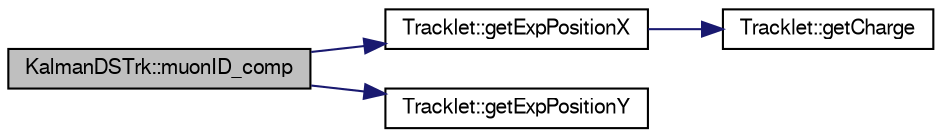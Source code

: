 digraph "KalmanDSTrk::muonID_comp"
{
  bgcolor="transparent";
  edge [fontname="FreeSans",fontsize="10",labelfontname="FreeSans",labelfontsize="10"];
  node [fontname="FreeSans",fontsize="10",shape=record];
  rankdir="LR";
  Node1 [label="KalmanDSTrk::muonID_comp",height=0.2,width=0.4,color="black", fillcolor="grey75", style="filled" fontcolor="black"];
  Node1 -> Node2 [color="midnightblue",fontsize="10",style="solid",fontname="FreeSans"];
  Node2 [label="Tracklet::getExpPositionX",height=0.2,width=0.4,color="black",URL="$d2/d26/classTracklet.html#a34dc65d53a8d13dd4f2cf35ee7f24573"];
  Node2 -> Node3 [color="midnightblue",fontsize="10",style="solid",fontname="FreeSans"];
  Node3 [label="Tracklet::getCharge",height=0.2,width=0.4,color="black",URL="$d2/d26/classTracklet.html#a1f2be06375c110356dabc35f1033ea73"];
  Node1 -> Node4 [color="midnightblue",fontsize="10",style="solid",fontname="FreeSans"];
  Node4 [label="Tracklet::getExpPositionY",height=0.2,width=0.4,color="black",URL="$d2/d26/classTracklet.html#acfa229de89a95c51f515f9fec5763108"];
}
